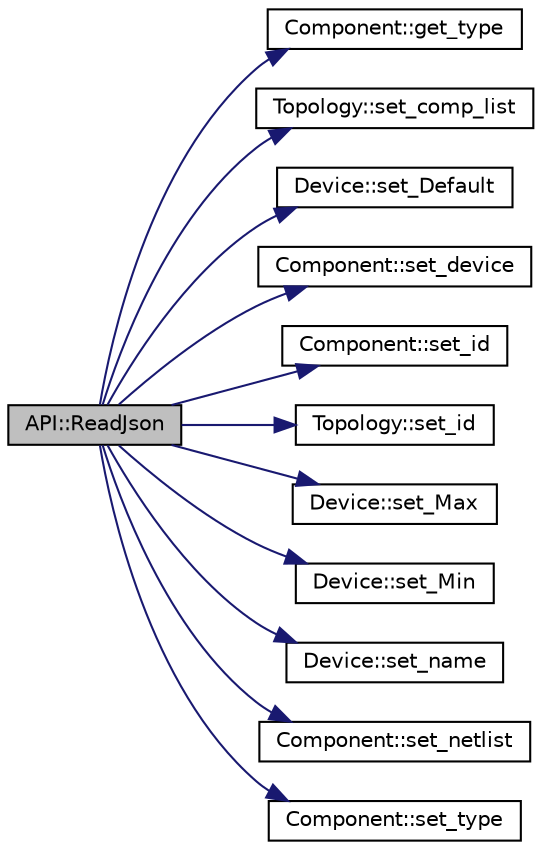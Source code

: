 digraph "API::ReadJson"
{
 // LATEX_PDF_SIZE
  edge [fontname="Helvetica",fontsize="10",labelfontname="Helvetica",labelfontsize="10"];
  node [fontname="Helvetica",fontsize="10",shape=record];
  rankdir="LR";
  Node1 [label="API::ReadJson",height=0.2,width=0.4,color="black", fillcolor="grey75", style="filled", fontcolor="black",tooltip="a function to read topology from json file and save it in memory"];
  Node1 -> Node2 [color="midnightblue",fontsize="10",style="solid",fontname="Helvetica"];
  Node2 [label="Component::get_type",height=0.2,width=0.4,color="black", fillcolor="white", style="filled",URL="$class_component.html#a836357d61b8a7b02c02b8d6c69c53977",tooltip="a getter functio that returns the type of the component"];
  Node1 -> Node3 [color="midnightblue",fontsize="10",style="solid",fontname="Helvetica"];
  Node3 [label="Topology::set_comp_list",height=0.2,width=0.4,color="black", fillcolor="white", style="filled",URL="$class_topology.html#a9565405b379156b67f445c66606b78a3",tooltip="setter of the component list"];
  Node1 -> Node4 [color="midnightblue",fontsize="10",style="solid",fontname="Helvetica"];
  Node4 [label="Device::set_Default",height=0.2,width=0.4,color="black", fillcolor="white", style="filled",URL="$class_device.html#a44cd3b15f0e9a16cff36157653d6820c",tooltip="a setter function to set the defualt value of this device"];
  Node1 -> Node5 [color="midnightblue",fontsize="10",style="solid",fontname="Helvetica"];
  Node5 [label="Component::set_device",height=0.2,width=0.4,color="black", fillcolor="white", style="filled",URL="$class_component.html#a47ddd067e46adf515094ce11659d7369",tooltip="setter function to set the core device of the component"];
  Node1 -> Node6 [color="midnightblue",fontsize="10",style="solid",fontname="Helvetica"];
  Node6 [label="Component::set_id",height=0.2,width=0.4,color="black", fillcolor="white", style="filled",URL="$class_component.html#aef59c1890d51e3dd6979aeff5262776b",tooltip="setter function to set the id of the component"];
  Node1 -> Node7 [color="midnightblue",fontsize="10",style="solid",fontname="Helvetica"];
  Node7 [label="Topology::set_id",height=0.2,width=0.4,color="black", fillcolor="white", style="filled",URL="$class_topology.html#a2e57c3509788126a4427771a9e737c3b",tooltip="id setter for topology"];
  Node1 -> Node8 [color="midnightblue",fontsize="10",style="solid",fontname="Helvetica"];
  Node8 [label="Device::set_Max",height=0.2,width=0.4,color="black", fillcolor="white", style="filled",URL="$class_device.html#aed16b99dbcd7b28d307adc668bda8dd3",tooltip="a setter function to set the max value of this device"];
  Node1 -> Node9 [color="midnightblue",fontsize="10",style="solid",fontname="Helvetica"];
  Node9 [label="Device::set_Min",height=0.2,width=0.4,color="black", fillcolor="white", style="filled",URL="$class_device.html#ad74f349907b01a87ace4ea100f3b50e6",tooltip="a setter function to set the min value of this device"];
  Node1 -> Node10 [color="midnightblue",fontsize="10",style="solid",fontname="Helvetica"];
  Node10 [label="Device::set_name",height=0.2,width=0.4,color="black", fillcolor="white", style="filled",URL="$class_device.html#afb33bd52da144fe736e1fbc5b35fedeb",tooltip="a setter function to set the name of this device"];
  Node1 -> Node11 [color="midnightblue",fontsize="10",style="solid",fontname="Helvetica"];
  Node11 [label="Component::set_netlist",height=0.2,width=0.4,color="black", fillcolor="white", style="filled",URL="$class_component.html#acc09295cfdde71805474cabf1520b46b",tooltip="setter function to set the netlist map of this component"];
  Node1 -> Node12 [color="midnightblue",fontsize="10",style="solid",fontname="Helvetica"];
  Node12 [label="Component::set_type",height=0.2,width=0.4,color="black", fillcolor="white", style="filled",URL="$class_component.html#a2806b4c471f8063159073832a4998c56",tooltip="setter function to set the type of the component"];
}
